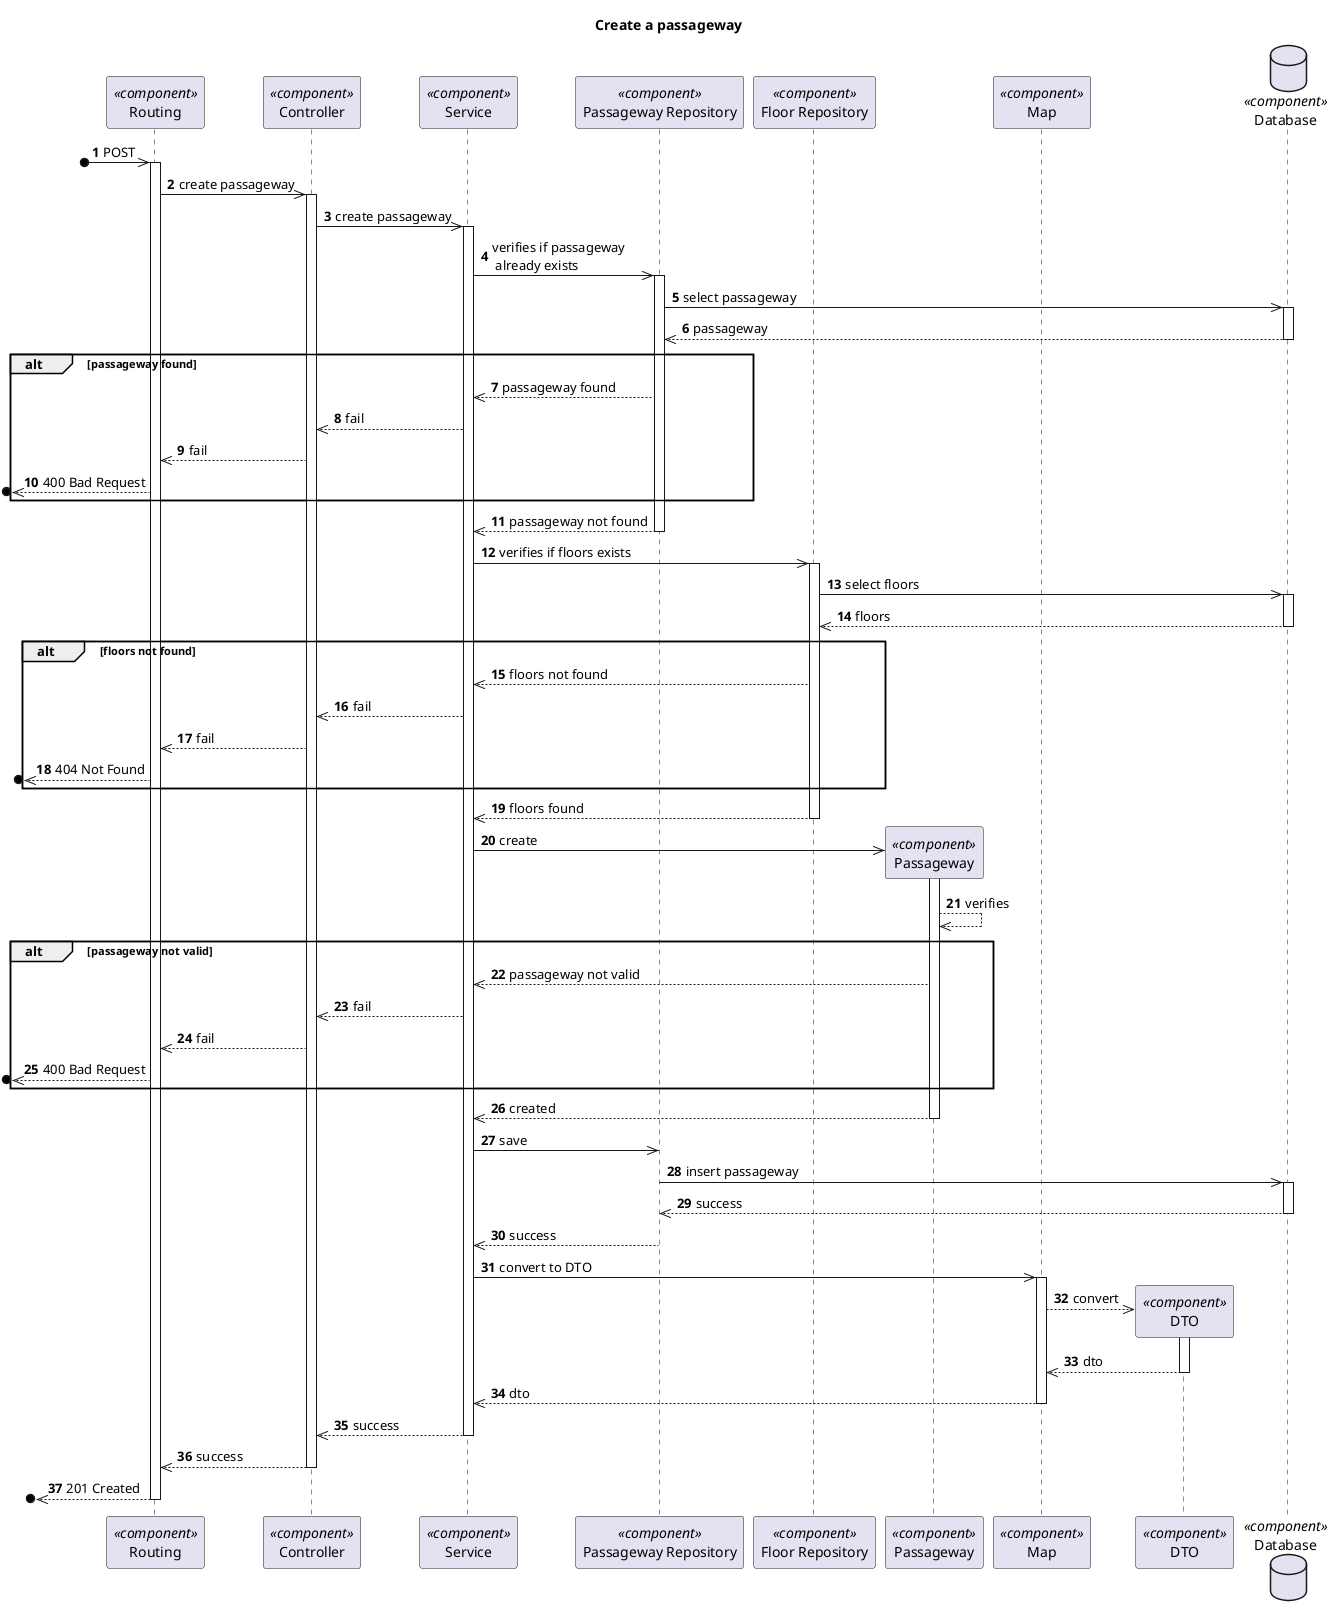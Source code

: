 @startuml Process View - Level 3

autonumber
skinparam packageStyle rect

title Create a passageway

participant "Routing" as routing <<component>>
participant "Controller" as controller <<component>>
participant "Service" as service <<component>>
participant "Passageway Repository" as passagewayrepo <<component>>
participant "Floor Repository" as floorrepo <<component>>
participant "Passageway" as passageway <<component>>
participant "Map" as map <<component>>
participant "DTO" as dto <<component>>
database "Database" as db <<component>>

?o->> routing : POST
activate routing
routing ->> controller : create passageway

activate controller
controller ->> service : create passageway

activate service
service ->> passagewayrepo : verifies if passageway \n already exists

activate passagewayrepo
passagewayrepo ->> db : select passageway
activate db
db -->> passagewayrepo : passageway
deactivate db

alt passageway found
    passagewayrepo -->> service : passageway found
    service -->> controller : fail
    controller -->> routing : fail
    ?o<<-- routing : 400 Bad Request
end alt

passagewayrepo -->> service : passageway not found
deactivate passagewayrepo

service ->> floorrepo : verifies if floors exists
activate floorrepo
floorrepo ->> db : select floors
activate db
db -->> floorrepo : floors
deactivate db

alt floors not found
    floorrepo -->> service : floors not found
    service -->> controller : fail
    controller -->> routing : fail
    ?o<<-- routing : 404 Not Found
end alt

floorrepo -->> service : floors found
deactivate floorrepo

service ->> passageway** : create
activate passageway

passageway -->> passageway: verifies

alt passageway not valid
    passageway -->> service : passageway not valid
    service -->> controller : fail
    controller -->> routing : fail
    ?o<<-- routing : 400 Bad Request
end alt

passageway -->> service : created
deactivate passageway

service ->> passagewayrepo : save
passagewayrepo ->> db : insert passageway
activate db
db -->> passagewayrepo : success
deactivate db

passagewayrepo -->> service : success
deactivate passagewayrepo

service ->> map : convert to DTO
activate map

map -->> dto** : convert
activate dto

dto -->> map : dto
deactivate dto

map -->> service : dto
deactivate map

service -->> controller : success
deactivate service

controller -->> routing : success
deactivate controller

?o<<-- routing : 201 Created
deactivate routing

@enduml
